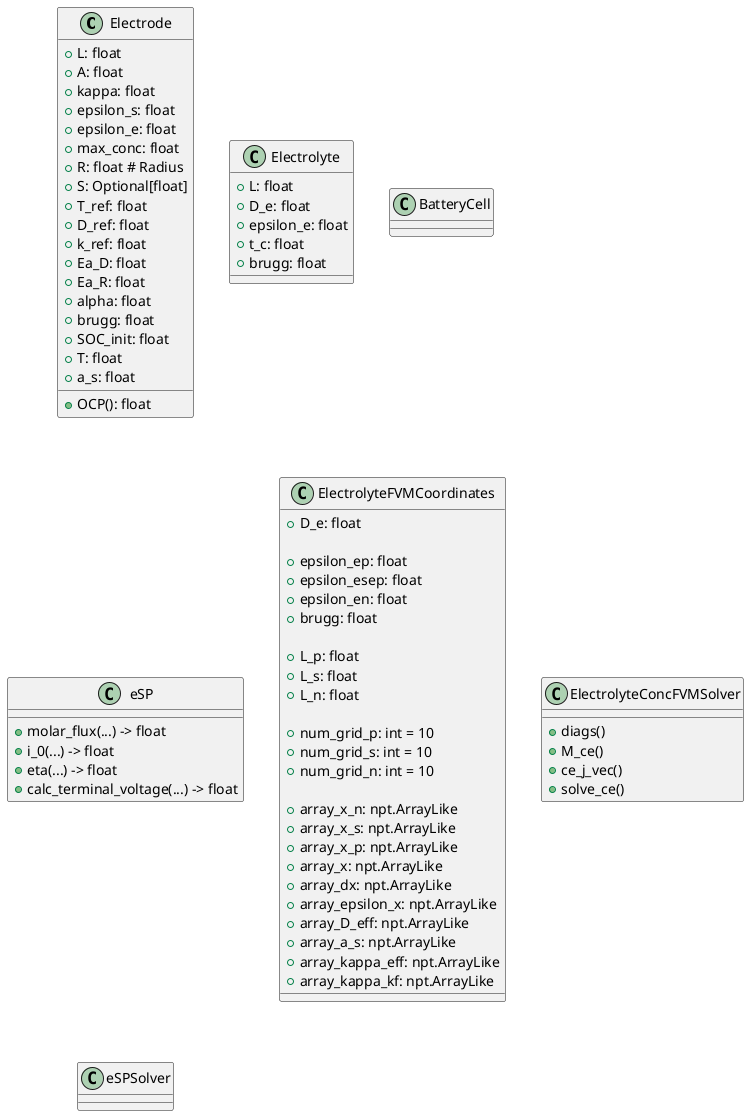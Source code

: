 @startuml
'https://plantuml.com/class-diagram

class Electrode {
+ L: float
+ A: float
+ kappa: float
+ epsilon_s: float
+ epsilon_e: float
+ max_conc: float
+ R: float # Radius
+ S: Optional[float]
+ T_ref: float
+ D_ref: float
+ k_ref: float
+ Ea_D: float
+ Ea_R: float
+ alpha: float
+ brugg: float
+ SOC_init: float
+ T: float
+ a_s: float

+ OCP(): float
}

class Electrolyte {
+ L: float
+ D_e: float
+ epsilon_e: float
+ t_c: float
+ brugg: float
}

class BatteryCell {

}

class eSP {
+ molar_flux(...) -> float
+ i_0(...) -> float
+ eta(...) -> float
+ calc_terminal_voltage(...) -> float
}

class ElectrolyteFVMCoordinates {
+ D_e: float

+ epsilon_ep: float
+ epsilon_esep: float
+ epsilon_en: float
+ brugg: float

+ L_p: float
+ L_s: float
+ L_n: float

+ num_grid_p: int = 10
+ num_grid_s: int = 10
+ num_grid_n: int = 10

+ array_x_n: npt.ArrayLike
+ array_x_s: npt.ArrayLike
+ array_x_p: npt.ArrayLike
+ array_x: npt.ArrayLike
+ array_dx: npt.ArrayLike
+ array_epsilon_x: npt.ArrayLike
+ array_D_eff: npt.ArrayLike
+ array_a_s: npt.ArrayLike
+ array_kappa_eff: npt.ArrayLike
+ array_kappa_kf: npt.ArrayLike
}

class ElectrolyteConcFVMSolver {
+ diags()
+ M_ce()
+ ce_j_vec()
+ solve_ce()
}

class eSPSolver {

}

@enduml